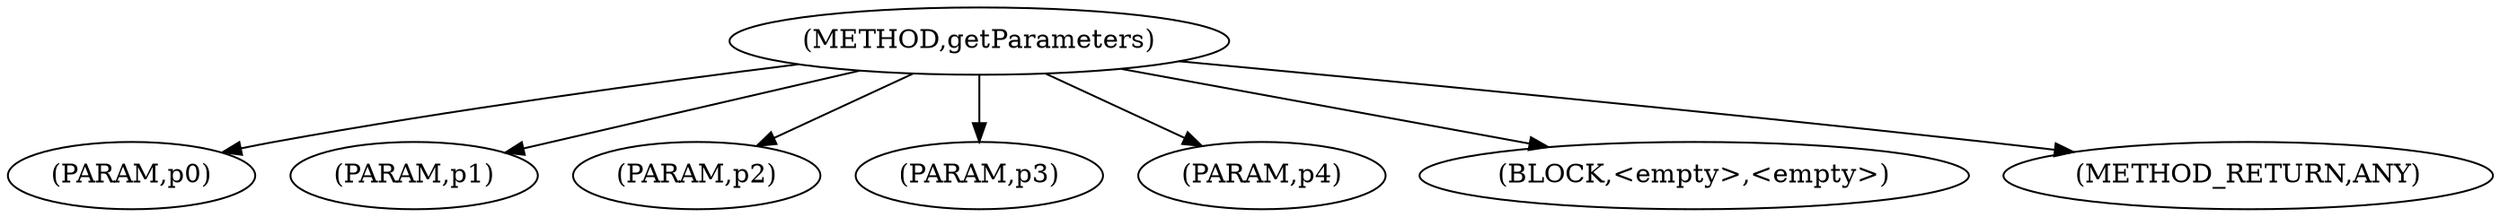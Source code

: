 digraph "getParameters" {  
"579" [label = <(METHOD,getParameters)> ]
"580" [label = <(PARAM,p0)> ]
"581" [label = <(PARAM,p1)> ]
"582" [label = <(PARAM,p2)> ]
"583" [label = <(PARAM,p3)> ]
"584" [label = <(PARAM,p4)> ]
"585" [label = <(BLOCK,&lt;empty&gt;,&lt;empty&gt;)> ]
"586" [label = <(METHOD_RETURN,ANY)> ]
  "579" -> "580" 
  "579" -> "581" 
  "579" -> "585" 
  "579" -> "582" 
  "579" -> "586" 
  "579" -> "583" 
  "579" -> "584" 
}
